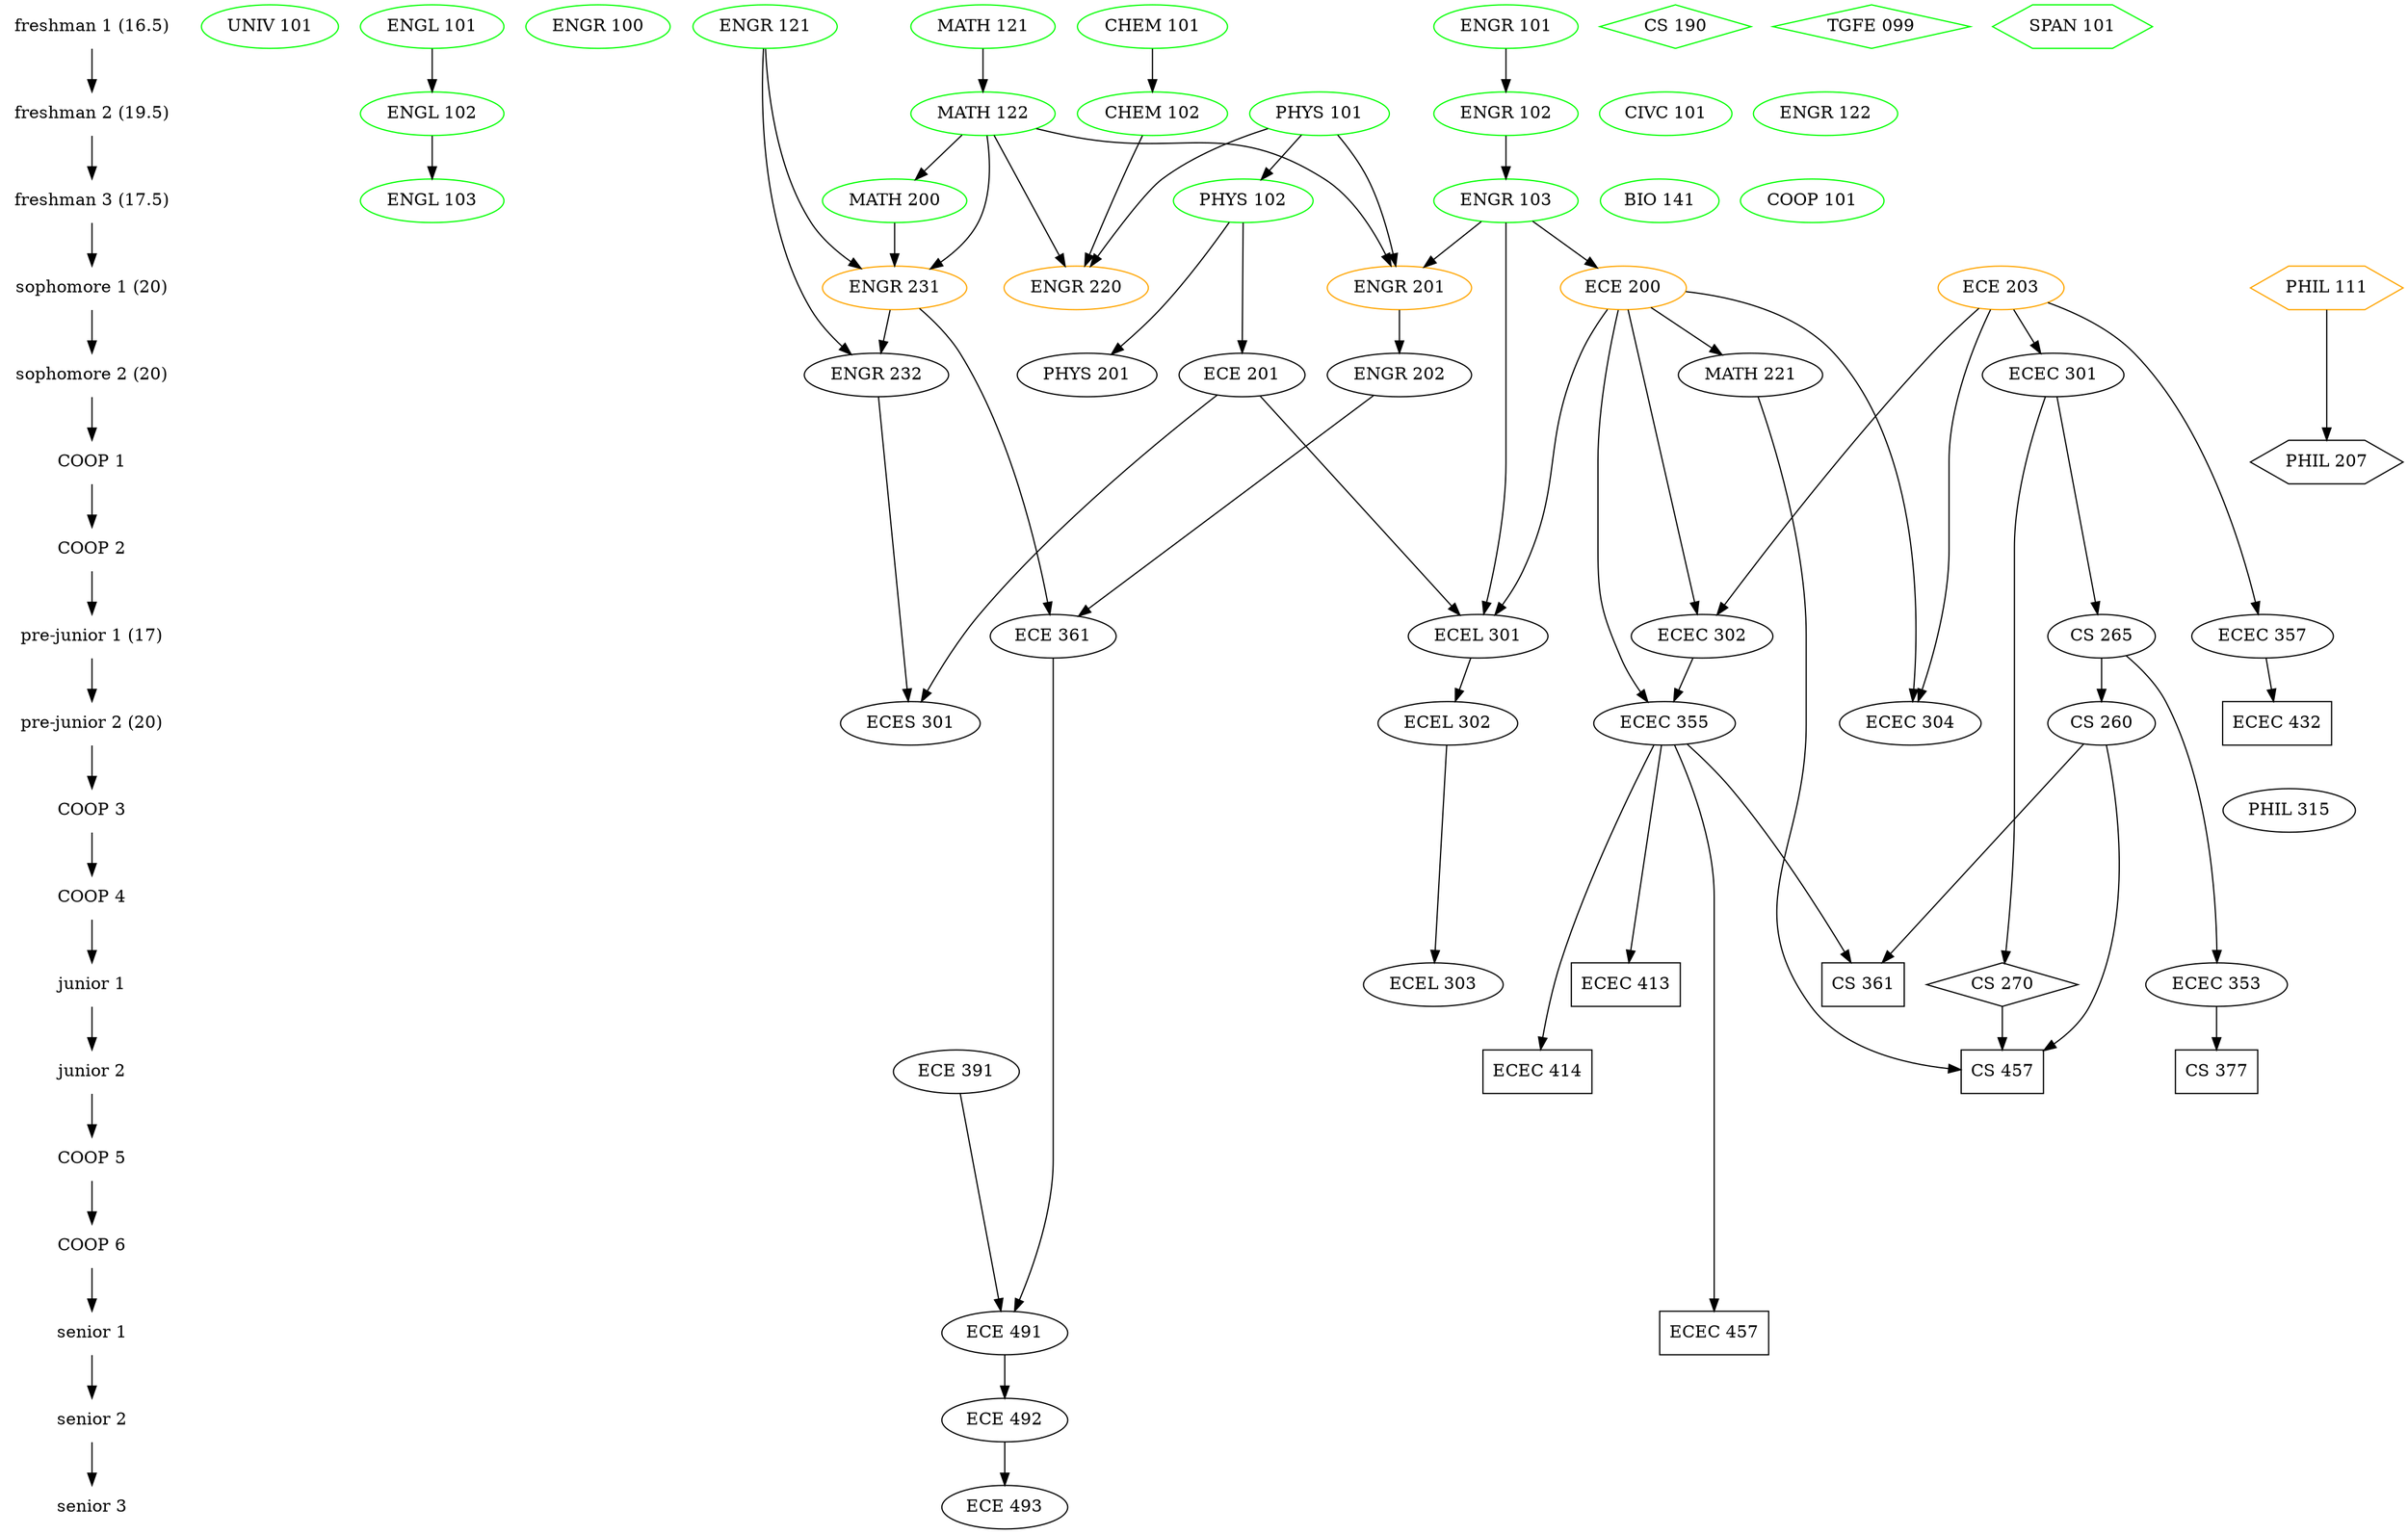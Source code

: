 /* Key:

color:
green = already taken
orange = currently taking
black = not taken

shape:
ellipse = fixed major degree requirement
box = major degree elective
diamond = free elective
hexagon = general education elective
*/

digraph Classes {

  { node [shape=plaintext]
    "freshman 1 (16.5)" ->
    "freshman 2 (19.5)" ->
    "freshman 3 (17.5)" ->
    "sophomore 1 (20)" ->
    "sophomore 2 (20)" ->
    "COOP 1" ->
    "COOP 2" ->
    "pre-junior 1 (17)" ->
    "pre-junior 2 (20)" ->
    "COOP 3" ->
    "COOP 4" ->
    "junior 1" ->
    "junior 2" ->
    "COOP 5" ->
    "COOP 6" ->
    "senior 1" ->
    "senior 2" ->
    "senior 3"
  }

  { node [color=green]
    { rank=same "freshman 1 (16.5)"
      "UNIV 101"
      "ENGL 101"
      "ENGR 100"
      "CHEM 101"
      "ENGR 101"
      "ENGR 121"
      "MATH 121"

      // AP Credit
      "CS 190" [shape=diamond]
      "TGFE 099" [shape=diamond]
      "SPAN 101" [shape=hexagon]
    }
    { rank=same "freshman 2 (19.5)"
      "CIVC 101"
      "ENGL 102"
      "CHEM 102"
      "ENGR 102"
      "ENGR 122"
      "MATH 122"
      "PHYS 101"
    }
  }
  { node [color=green]
    { rank=same "freshman 3 (17.5)"
      "ENGL 103"
      "ENGR 103"
      "BIO 141"
      "COOP 101"
      "PHYS 102"
      "MATH 200"
    }
  }
  { node [color=orange]
    { rank=same "sophomore 1 (20)"
      "ENGR 201"
      "ENGR 220"
      "ENGR 231"
      "ECE 203"
      "ECE 200"
      "PHIL 111" [shape=hexagon]
    }
  }
  { rank=same "sophomore 2 (20)"
    "ECE 201"
    "ENGR 202"
    "ENGR 232"
    "MATH 221"
    "PHYS 201"
    "ECEC 301"
  }
  { rank=same "COOP 1"
    "PHIL 207" [shape=hexagon]
  }
  { rank=same "pre-junior 1 (17)"
    "CS 265"
    "ECEC 302"
    "ECEL 301"
    "ECE 361"
    "ECEC 357"
  }
  { rank=same "pre-junior 2 (20)"
    "CS 260"
    "ECEC 304"
    "ECEC 355"
    "ECEL 302"
    "ECES 301"
    "ECEC 432" [shape=box]
  }
  { rank=same "COOP 3"
    "PHIL 315"
  }
  { rank=same "junior 1"
    "ECEC 353"
    "ECEL 303"
    "ECEC 413" [shape=box]
    "CS 361" [shape=box]
    "CS 270" [shape=diamond]
  }
  { rank=same "junior 2"
    "CS 377" [shape=box]
    "ECE 391"
    "ECEC 414" [shape=box]
    "CS 457" [shape=box]
  }
  { rank=same "senior 1"
    "ECE 491"
    "ECEC 457" [shape=box]
  }
  { rank=same "senior 2"
    "ECE 492"
  }
  { rank=same "senior 3"
    "ECE 493"
  }

  // General Education/Liberal Studies

  "CIVC 101"
  "ENGL 101" -> "ENGL 102" -> "ENGL 103"
  "PHIL 315"
  "UNIV 101"

  "PHIL 111" -> "PHIL 207"

  // Foundation Requirements

  "BIO 141"
  "CHEM 101" -> "CHEM 102"
  "PHYS 101" -> "PHYS 102" -> "PHYS 201"
  "PHYS 102" -> "ECE 201"
  "MATH 121" -> "MATH 122" -> "MATH 200" -> "ENGR 231"
  "ENGR 101" -> "ENGR 102" -> "ENGR 103" -> "ECE 200" -> "MATH 221"
  "ECE 203"
  {"MATH 122" "PHYS 101" "ENGR 103"} -> "ENGR 201" -> "ENGR 202"
  {"CHEM 102" "MATH 122" "PHYS 101"} -> "ENGR 220"
  {"MATH 122" "ENGR 121"} -> "ENGR 231"
  {"ENGR 231" "ENGR 121"} -> "ENGR 232"

  // Professional Requirements

  "ECE 203" -> "ECEC 301" -> "CS 265" -> "CS 260"
  {"ENGR 202" "ENGR 231"} -> "ECE 361"
  {"ECE 391" "ECE 361"} -> "ECE 491" -> "ECE 492" -> "ECE 493"
  {"ECE 203" "ECE 200"} -> "ECEC 302"
  {"ECE 200" "ECE 203"} -> "ECEC 304"
  "CS 265" -> "ECEC 353"
  {"ECE 200" "ECEC 302"} -> "ECEC 355" -> {"ECEC 413" "ECEC 414" "ECEC 457" }
  "ECE 203" -> "ECEC 357" -> "ECEC 432"
  {"ENGR 103" "ECE 200" "ECE 201"} -> "ECEL 301" -> "ECEL 302" -> "ECEL 303"
  {"ENGR 232" "ECE 201"} -> "ECES 301"

  // Free and ECE/COE/BMES 300+ electives

  "ECEC 353" -> "CS 377"
  {"CS 260" "ECEC 355"} -> "CS 361"
  "ECEC 301" -> "CS 270"
  {"CS 260" "CS 270" "MATH 221"} -> "CS 457"
}
